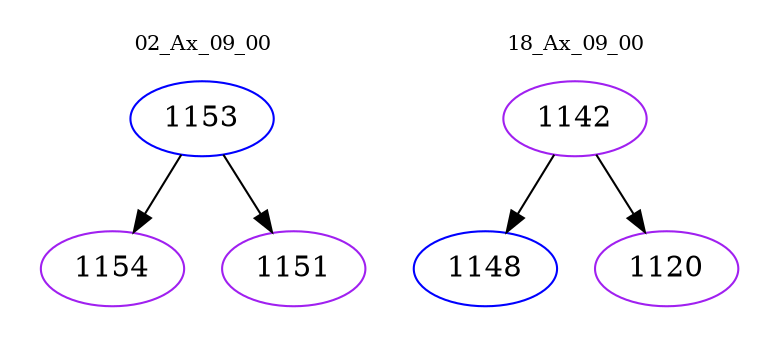 digraph{
subgraph cluster_0 {
color = white
label = "02_Ax_09_00";
fontsize=10;
T0_1153 [label="1153", color="blue"]
T0_1153 -> T0_1154 [color="black"]
T0_1154 [label="1154", color="purple"]
T0_1153 -> T0_1151 [color="black"]
T0_1151 [label="1151", color="purple"]
}
subgraph cluster_1 {
color = white
label = "18_Ax_09_00";
fontsize=10;
T1_1142 [label="1142", color="purple"]
T1_1142 -> T1_1148 [color="black"]
T1_1148 [label="1148", color="blue"]
T1_1142 -> T1_1120 [color="black"]
T1_1120 [label="1120", color="purple"]
}
}
